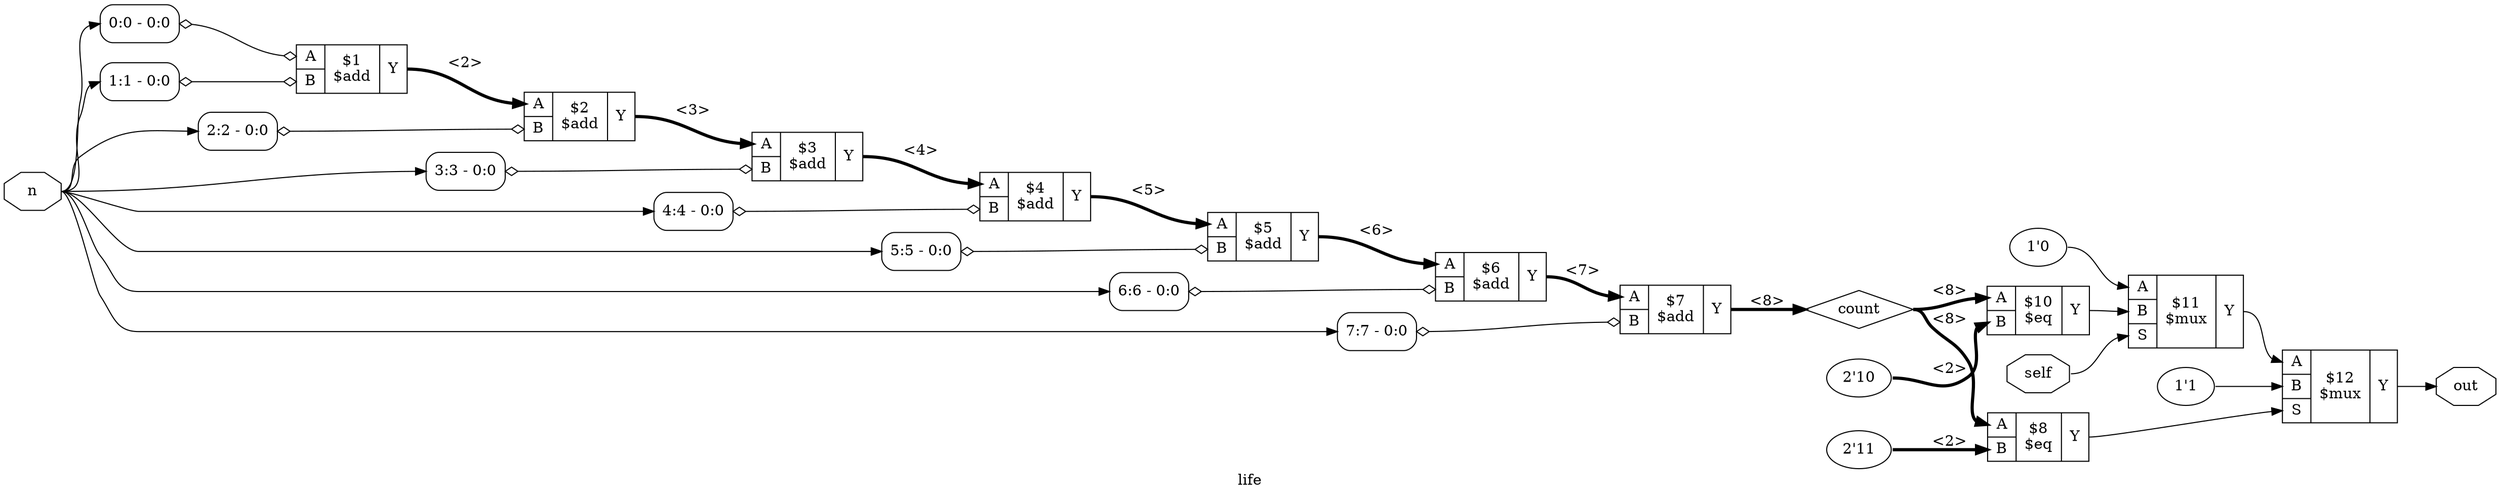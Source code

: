 digraph "life" {
label="life";
rankdir="LR";
remincross=true;
n2 [ shape=octagon, label="self", color="black", fontcolor="black" ];
n3 [ shape=octagon, label="n", color="black", fontcolor="black" ];
n4 [ shape=octagon, label="out", color="black", fontcolor="black" ];
n5 [ shape=diamond, label="count", color="black", fontcolor="black" ];
c18 [ shape=record, label="{{<p15> A|<p16> B}|$1\n$add|{<p17> Y}}" ];
x0 [ shape=record, style=rounded, label="<s0> 0:0 - 0:0 " ];
x0:e -> c18:p15:w [arrowhead=odiamond, arrowtail=odiamond, dir=both, color="black", label=""];
x1 [ shape=record, style=rounded, label="<s0> 1:1 - 0:0 " ];
x1:e -> c18:p16:w [arrowhead=odiamond, arrowtail=odiamond, dir=both, color="black", label=""];
c19 [ shape=record, label="{{<p15> A|<p16> B}|$2\n$add|{<p17> Y}}" ];
x2 [ shape=record, style=rounded, label="<s0> 2:2 - 0:0 " ];
x2:e -> c19:p16:w [arrowhead=odiamond, arrowtail=odiamond, dir=both, color="black", label=""];
c20 [ shape=record, label="{{<p15> A|<p16> B}|$3\n$add|{<p17> Y}}" ];
x3 [ shape=record, style=rounded, label="<s0> 3:3 - 0:0 " ];
x3:e -> c20:p16:w [arrowhead=odiamond, arrowtail=odiamond, dir=both, color="black", label=""];
c21 [ shape=record, label="{{<p15> A|<p16> B}|$4\n$add|{<p17> Y}}" ];
x4 [ shape=record, style=rounded, label="<s0> 4:4 - 0:0 " ];
x4:e -> c21:p16:w [arrowhead=odiamond, arrowtail=odiamond, dir=both, color="black", label=""];
c22 [ shape=record, label="{{<p15> A|<p16> B}|$5\n$add|{<p17> Y}}" ];
x5 [ shape=record, style=rounded, label="<s0> 5:5 - 0:0 " ];
x5:e -> c22:p16:w [arrowhead=odiamond, arrowtail=odiamond, dir=both, color="black", label=""];
c23 [ shape=record, label="{{<p15> A|<p16> B}|$6\n$add|{<p17> Y}}" ];
x6 [ shape=record, style=rounded, label="<s0> 6:6 - 0:0 " ];
x6:e -> c23:p16:w [arrowhead=odiamond, arrowtail=odiamond, dir=both, color="black", label=""];
c24 [ shape=record, label="{{<p15> A|<p16> B}|$7\n$add|{<p17> Y}}" ];
x7 [ shape=record, style=rounded, label="<s0> 7:7 - 0:0 " ];
x7:e -> c24:p16:w [arrowhead=odiamond, arrowtail=odiamond, dir=both, color="black", label=""];
v8 [ label="2'11" ];
c25 [ shape=record, label="{{<p15> A|<p16> B}|$8\n$eq|{<p17> Y}}" ];
v9 [ label="2'10" ];
c26 [ shape=record, label="{{<p15> A|<p16> B}|$10\n$eq|{<p17> Y}}" ];
v10 [ label="1'0" ];
c28 [ shape=record, label="{{<p15> A|<p16> B|<p27> S}|$11\n$mux|{<p17> Y}}" ];
v11 [ label="1'1" ];
c29 [ shape=record, label="{{<p15> A|<p16> B|<p27> S}|$12\n$mux|{<p17> Y}}" ];
c22:p17:e -> c23:p15:w [color="black", style="setlinewidth(3)", label="<6>"];
c23:p17:e -> c24:p15:w [color="black", style="setlinewidth(3)", label="<7>"];
c25:p17:e -> c29:p27:w [color="black", label=""];
c26:p17:e -> c28:p16:w [color="black", label=""];
c28:p17:e -> c29:p15:w [color="black", label=""];
n2:e -> c28:p27:w [color="black", label=""];
n3:e -> x0:s0:w [color="black", label=""];
n3:e -> x1:s0:w [color="black", label=""];
n3:e -> x2:s0:w [color="black", label=""];
n3:e -> x3:s0:w [color="black", label=""];
n3:e -> x4:s0:w [color="black", label=""];
n3:e -> x5:s0:w [color="black", label=""];
n3:e -> x6:s0:w [color="black", label=""];
n3:e -> x7:s0:w [color="black", label=""];
c29:p17:e -> n4:w [color="black", label=""];
c24:p17:e -> n5:w [color="black", style="setlinewidth(3)", label="<8>"];
n5:e -> c25:p15:w [color="black", style="setlinewidth(3)", label="<8>"];
n5:e -> c26:p15:w [color="black", style="setlinewidth(3)", label="<8>"];
c18:p17:e -> c19:p15:w [color="black", style="setlinewidth(3)", label="<2>"];
c19:p17:e -> c20:p15:w [color="black", style="setlinewidth(3)", label="<3>"];
c20:p17:e -> c21:p15:w [color="black", style="setlinewidth(3)", label="<4>"];
c21:p17:e -> c22:p15:w [color="black", style="setlinewidth(3)", label="<5>"];
v10:e -> c28:p15:w [color="black", label=""];
v11:e -> c29:p16:w [color="black", label=""];
v8:e -> c25:p16:w [color="black", style="setlinewidth(3)", label="<2>"];
v9:e -> c26:p16:w [color="black", style="setlinewidth(3)", label="<2>"];
}
